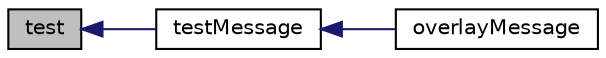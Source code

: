 digraph "test"
{
  edge [fontname="Helvetica",fontsize="10",labelfontname="Helvetica",labelfontsize="10"];
  node [fontname="Helvetica",fontsize="10",shape=record];
  rankdir="LR";
  Node1 [label="test",height=0.2,width=0.4,color="black", fillcolor="grey75", style="filled" fontcolor="black"];
  Node1 -> Node2 [dir="back",color="midnightblue",fontsize="10",style="solid",fontname="Helvetica"];
  Node2 [label="testMessage",height=0.2,width=0.4,color="black", fillcolor="white", style="filled",URL="$class_reference_expectation.html#a4261cc878f60ae0a7a6058111d3fb767"];
  Node2 -> Node3 [dir="back",color="midnightblue",fontsize="10",style="solid",fontname="Helvetica"];
  Node3 [label="overlayMessage",height=0.2,width=0.4,color="black", fillcolor="white", style="filled",URL="$class_reference_expectation.html#aa7bdcfb027b6269a2a9d555c3bb03fb5"];
}
